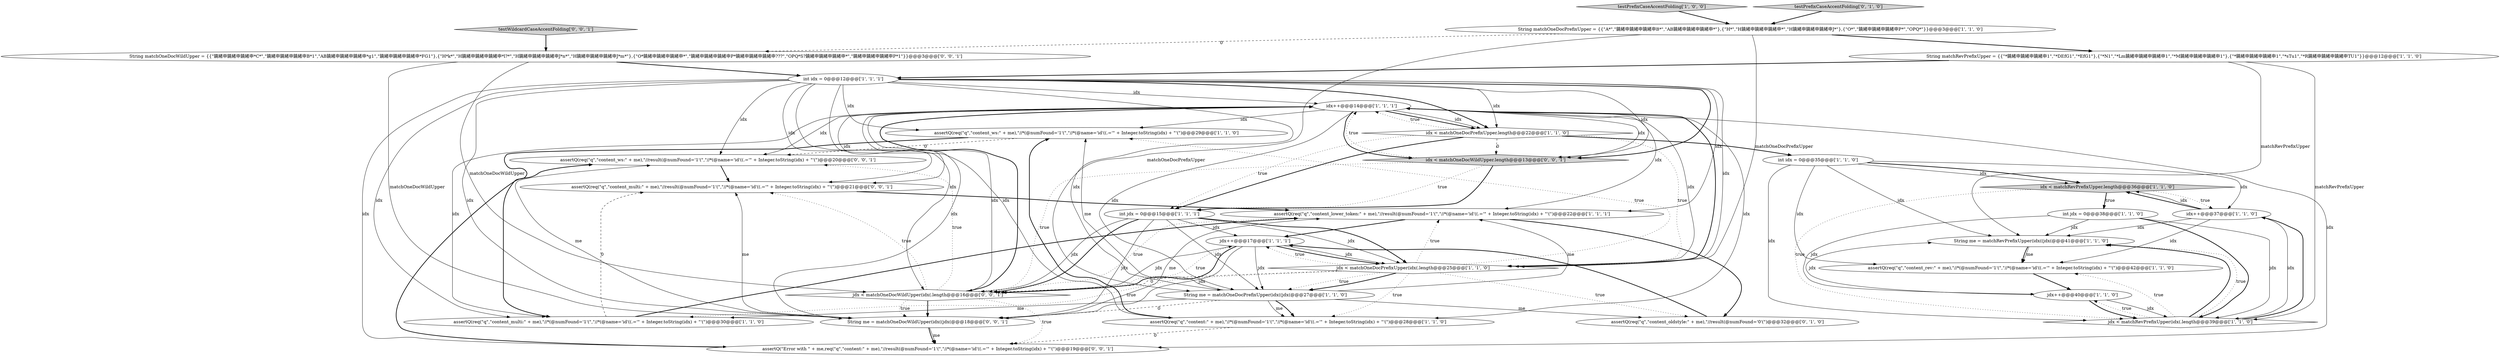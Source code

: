 digraph {
3 [style = filled, label = "idx++@@@14@@@['1', '1', '1']", fillcolor = white, shape = ellipse image = "AAA0AAABBB1BBB"];
0 [style = filled, label = "jdx++@@@17@@@['1', '1', '1']", fillcolor = white, shape = ellipse image = "AAA0AAABBB1BBB"];
10 [style = filled, label = "assertQ(req(\"q\",\"content_ws:\" + me),\"//*(@numFound='1'(\",\"//*(@name='id'((.='\" + Integer.toString(idx) + \"'(\")@@@29@@@['1', '1', '0']", fillcolor = white, shape = ellipse image = "AAA0AAABBB1BBB"];
19 [style = filled, label = "idx < matchRevPrefixUpper.length@@@36@@@['1', '1', '0']", fillcolor = lightgray, shape = diamond image = "AAA0AAABBB1BBB"];
14 [style = filled, label = "jdx++@@@40@@@['1', '1', '0']", fillcolor = white, shape = ellipse image = "AAA0AAABBB1BBB"];
18 [style = filled, label = "testPrefixCaseAccentFolding['1', '0', '0']", fillcolor = lightgray, shape = diamond image = "AAA0AAABBB1BBB"];
25 [style = filled, label = "assertQ(\"Error with \" + me,req(\"q\",\"content:\" + me),\"//result(@numFound='1'(\",\"//*(@name='id'((.='\" + Integer.toString(idx) + \"'(\")@@@19@@@['0', '0', '1']", fillcolor = white, shape = ellipse image = "AAA0AAABBB3BBB"];
26 [style = filled, label = "testWildcardCaseAccentFolding['0', '0', '1']", fillcolor = lightgray, shape = diamond image = "AAA0AAABBB3BBB"];
6 [style = filled, label = "idx++@@@37@@@['1', '1', '0']", fillcolor = white, shape = ellipse image = "AAA0AAABBB1BBB"];
13 [style = filled, label = "int idx = 0@@@12@@@['1', '1', '1']", fillcolor = white, shape = ellipse image = "AAA0AAABBB1BBB"];
27 [style = filled, label = "idx < matchOneDocWildUpper.length@@@13@@@['0', '0', '1']", fillcolor = lightgray, shape = diamond image = "AAA0AAABBB3BBB"];
30 [style = filled, label = "jdx < matchOneDocWildUpper(idx(.length@@@16@@@['0', '0', '1']", fillcolor = white, shape = diamond image = "AAA0AAABBB3BBB"];
31 [style = filled, label = "assertQ(req(\"q\",\"content_ws:\" + me),\"//result(@numFound='1'(\",\"//*(@name='id'((.='\" + Integer.toString(idx) + \"'(\")@@@20@@@['0', '0', '1']", fillcolor = white, shape = ellipse image = "AAA0AAABBB3BBB"];
23 [style = filled, label = "assertQ(req(\"q\",\"content_oldstyle:\" + me),\"//result(@numFound='0'(\")@@@32@@@['0', '1', '0']", fillcolor = white, shape = ellipse image = "AAA1AAABBB2BBB"];
1 [style = filled, label = "assertQ(req(\"q\",\"content_multi:\" + me),\"//*(@numFound='1'(\",\"//*(@name='id'((.='\" + Integer.toString(idx) + \"'(\")@@@30@@@['1', '1', '0']", fillcolor = white, shape = ellipse image = "AAA0AAABBB1BBB"];
20 [style = filled, label = "String matchOneDocPrefixUpper = {{\"A*\",\"鐃緒申鐃緒申鐃緒申B*\",\"AB鐃緒申鐃緒申鐃緒申*\"},{\"H*\",\"H鐃緒申鐃緒申鐃緒申*\",\"H鐃緒申鐃緒申鐃緒申J*\"},{\"O*\",\"鐃緒申鐃緒申鐃緒申P*\",\"OPQ*\"}}@@@3@@@['1', '1', '0']", fillcolor = white, shape = ellipse image = "AAA0AAABBB1BBB"];
16 [style = filled, label = "jdx < matchRevPrefixUpper(idx(.length@@@39@@@['1', '1', '0']", fillcolor = white, shape = diamond image = "AAA0AAABBB1BBB"];
22 [style = filled, label = "testPrefixCaseAccentFolding['0', '1', '0']", fillcolor = lightgray, shape = diamond image = "AAA0AAABBB2BBB"];
8 [style = filled, label = "int jdx = 0@@@15@@@['1', '1', '1']", fillcolor = white, shape = ellipse image = "AAA0AAABBB1BBB"];
21 [style = filled, label = "int idx = 0@@@35@@@['1', '1', '0']", fillcolor = white, shape = ellipse image = "AAA0AAABBB1BBB"];
4 [style = filled, label = "String matchRevPrefixUpper = {{\"*鐃緒申鐃緒申鐃緒申1\",\"*DEfG1\",\"*EfG1\"},{\"*N1\",\"*Lm鐃緒申鐃緒申鐃緒申1\",\"*M鐃緒申鐃緒申鐃緒申1\"},{\"*鐃緒申鐃緒申鐃緒申1\",\"*sTu1\",\"*R鐃緒申鐃緒申鐃緒申TU1\"}}@@@12@@@['1', '1', '0']", fillcolor = white, shape = ellipse image = "AAA0AAABBB1BBB"];
29 [style = filled, label = "assertQ(req(\"q\",\"content_multi:\" + me),\"//result(@numFound='1'(\",\"//*(@name='id'((.='\" + Integer.toString(idx) + \"'(\")@@@21@@@['0', '0', '1']", fillcolor = white, shape = ellipse image = "AAA0AAABBB3BBB"];
9 [style = filled, label = "String me = matchOneDocPrefixUpper(idx((jdx(@@@27@@@['1', '1', '0']", fillcolor = white, shape = ellipse image = "AAA0AAABBB1BBB"];
2 [style = filled, label = "assertQ(req(\"q\",\"content_rev:\" + me),\"//*(@numFound='1'(\",\"//*(@name='id'((.='\" + Integer.toString(idx) + \"'(\")@@@42@@@['1', '1', '0']", fillcolor = white, shape = ellipse image = "AAA0AAABBB1BBB"];
28 [style = filled, label = "String me = matchOneDocWildUpper(idx((jdx(@@@18@@@['0', '0', '1']", fillcolor = white, shape = ellipse image = "AAA0AAABBB3BBB"];
17 [style = filled, label = "assertQ(req(\"q\",\"content:\" + me),\"//*(@numFound='1'(\",\"//*(@name='id'((.='\" + Integer.toString(idx) + \"'(\")@@@28@@@['1', '1', '0']", fillcolor = white, shape = ellipse image = "AAA0AAABBB1BBB"];
15 [style = filled, label = "int jdx = 0@@@38@@@['1', '1', '0']", fillcolor = white, shape = ellipse image = "AAA0AAABBB1BBB"];
7 [style = filled, label = "idx < matchOneDocPrefixUpper.length@@@22@@@['1', '1', '0']", fillcolor = white, shape = diamond image = "AAA0AAABBB1BBB"];
5 [style = filled, label = "String me = matchRevPrefixUpper(idx((jdx(@@@41@@@['1', '1', '0']", fillcolor = white, shape = ellipse image = "AAA0AAABBB1BBB"];
12 [style = filled, label = "assertQ(req(\"q\",\"content_lower_token:\" + me),\"//result(@numFound='1'(\",\"//*(@name='id'((.='\" + Integer.toString(idx) + \"'(\")@@@22@@@['1', '1', '1']", fillcolor = white, shape = ellipse image = "AAA0AAABBB1BBB"];
24 [style = filled, label = "String matchOneDocWildUpper = {{\"鐃緒申鐃緒申鐃緒申*C*\",\"鐃緒申鐃緒申鐃緒申B*1\",\"AB鐃緒申鐃緒申鐃緒申*g1\",\"鐃緒申鐃緒申鐃緒申*FG1\"},{\"H*k*\",\"H鐃緒申鐃緒申鐃緒申*l?*\",\"H鐃緒申鐃緒申鐃緒申J*n*\",\"H鐃緒申鐃緒申鐃緒申J*m*\"},{\"O*鐃緒申鐃緒申鐃緒申*\",\"鐃緒申鐃緒申鐃緒申P*鐃緒申鐃緒申鐃緒申???\",\"OPQ*S?鐃緒申鐃緒申鐃緒申*\",\"鐃緒申鐃緒申鐃緒申P*1\"}}@@@3@@@['0', '0', '1']", fillcolor = white, shape = ellipse image = "AAA0AAABBB3BBB"];
11 [style = filled, label = "jdx < matchOneDocPrefixUpper(idx(.length@@@25@@@['1', '1', '0']", fillcolor = white, shape = diamond image = "AAA0AAABBB1BBB"];
21->16 [style = solid, label="idx"];
11->23 [style = dotted, label="true"];
24->13 [style = bold, label=""];
18->20 [style = bold, label=""];
16->2 [style = dotted, label="true"];
6->16 [style = solid, label="idx"];
4->5 [style = solid, label="matchRevPrefixUpper"];
21->5 [style = solid, label="idx"];
11->30 [style = dashed, label="0"];
13->1 [style = solid, label="idx"];
22->20 [style = bold, label=""];
6->19 [style = bold, label=""];
12->23 [style = bold, label=""];
3->7 [style = bold, label=""];
28->31 [style = solid, label="me"];
13->29 [style = solid, label="idx"];
28->12 [style = solid, label="me"];
3->30 [style = solid, label="idx"];
11->1 [style = dotted, label="true"];
9->17 [style = bold, label=""];
30->31 [style = dotted, label="true"];
0->9 [style = solid, label="jdx"];
16->6 [style = bold, label=""];
15->16 [style = bold, label=""];
16->5 [style = bold, label=""];
9->10 [style = solid, label="me"];
29->12 [style = bold, label=""];
3->27 [style = solid, label="idx"];
13->3 [style = solid, label="idx"];
31->29 [style = bold, label=""];
20->9 [style = solid, label="matchOneDocPrefixUpper"];
3->31 [style = solid, label="idx"];
14->16 [style = solid, label="jdx"];
13->25 [style = solid, label="idx"];
27->30 [style = dotted, label="true"];
12->0 [style = bold, label=""];
26->24 [style = bold, label=""];
8->30 [style = solid, label="jdx"];
28->29 [style = solid, label="me"];
11->10 [style = dotted, label="true"];
3->29 [style = solid, label="idx"];
13->28 [style = solid, label="idx"];
11->12 [style = dotted, label="true"];
8->28 [style = solid, label="jdx"];
13->12 [style = solid, label="idx"];
3->28 [style = solid, label="idx"];
1->12 [style = bold, label=""];
7->8 [style = dotted, label="true"];
27->3 [style = dotted, label="true"];
8->0 [style = solid, label="jdx"];
20->4 [style = bold, label=""];
16->14 [style = dotted, label="true"];
30->29 [style = dotted, label="true"];
0->11 [style = bold, label=""];
3->7 [style = solid, label="idx"];
27->8 [style = bold, label=""];
13->27 [style = bold, label=""];
20->24 [style = dashed, label="0"];
10->31 [style = dashed, label="0"];
21->2 [style = solid, label="idx"];
30->28 [style = bold, label=""];
13->10 [style = solid, label="idx"];
8->30 [style = bold, label=""];
16->5 [style = dotted, label="true"];
7->27 [style = dashed, label="0"];
17->25 [style = dashed, label="0"];
13->7 [style = solid, label="idx"];
11->3 [style = bold, label=""];
15->16 [style = solid, label="jdx"];
3->25 [style = solid, label="idx"];
7->8 [style = bold, label=""];
30->28 [style = dotted, label="true"];
13->17 [style = solid, label="idx"];
14->16 [style = bold, label=""];
13->11 [style = solid, label="idx"];
6->5 [style = solid, label="idx"];
15->14 [style = solid, label="jdx"];
3->10 [style = solid, label="idx"];
21->19 [style = solid, label="idx"];
0->28 [style = solid, label="jdx"];
11->17 [style = dotted, label="true"];
3->27 [style = bold, label=""];
23->0 [style = bold, label=""];
7->11 [style = dotted, label="true"];
0->11 [style = solid, label="jdx"];
6->2 [style = solid, label="idx"];
9->28 [style = dashed, label="0"];
10->1 [style = bold, label=""];
9->17 [style = solid, label="me"];
19->16 [style = dotted, label="true"];
8->11 [style = solid, label="jdx"];
21->19 [style = bold, label=""];
8->9 [style = solid, label="jdx"];
27->8 [style = dotted, label="true"];
19->15 [style = dotted, label="true"];
3->11 [style = solid, label="idx"];
3->17 [style = solid, label="idx"];
30->25 [style = dotted, label="true"];
4->16 [style = solid, label="matchRevPrefixUpper"];
30->0 [style = dotted, label="true"];
25->31 [style = bold, label=""];
4->13 [style = bold, label=""];
0->30 [style = bold, label=""];
13->31 [style = solid, label="idx"];
19->6 [style = dotted, label="true"];
20->11 [style = solid, label="matchOneDocPrefixUpper"];
24->30 [style = solid, label="matchOneDocWildUpper"];
7->3 [style = dotted, label="true"];
5->2 [style = bold, label=""];
9->23 [style = solid, label="me"];
11->9 [style = dotted, label="true"];
28->25 [style = solid, label="me"];
3->12 [style = solid, label="idx"];
13->7 [style = bold, label=""];
0->30 [style = solid, label="jdx"];
21->6 [style = solid, label="idx"];
15->5 [style = solid, label="jdx"];
19->15 [style = bold, label=""];
11->9 [style = bold, label=""];
11->0 [style = dotted, label="true"];
3->9 [style = solid, label="idx"];
1->29 [style = dashed, label="0"];
13->27 [style = solid, label="idx"];
9->12 [style = solid, label="me"];
9->1 [style = solid, label="me"];
14->5 [style = solid, label="jdx"];
7->21 [style = bold, label=""];
3->1 [style = solid, label="idx"];
24->28 [style = solid, label="matchOneDocWildUpper"];
8->11 [style = bold, label=""];
5->2 [style = solid, label="me"];
30->3 [style = bold, label=""];
13->9 [style = solid, label="idx"];
2->14 [style = bold, label=""];
30->12 [style = dotted, label="true"];
13->30 [style = solid, label="idx"];
28->25 [style = bold, label=""];
17->10 [style = bold, label=""];
6->19 [style = solid, label="idx"];
}
